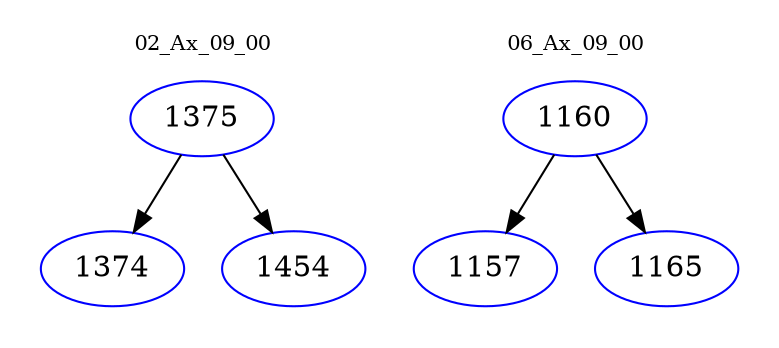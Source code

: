 digraph{
subgraph cluster_0 {
color = white
label = "02_Ax_09_00";
fontsize=10;
T0_1375 [label="1375", color="blue"]
T0_1375 -> T0_1374 [color="black"]
T0_1374 [label="1374", color="blue"]
T0_1375 -> T0_1454 [color="black"]
T0_1454 [label="1454", color="blue"]
}
subgraph cluster_1 {
color = white
label = "06_Ax_09_00";
fontsize=10;
T1_1160 [label="1160", color="blue"]
T1_1160 -> T1_1157 [color="black"]
T1_1157 [label="1157", color="blue"]
T1_1160 -> T1_1165 [color="black"]
T1_1165 [label="1165", color="blue"]
}
}
